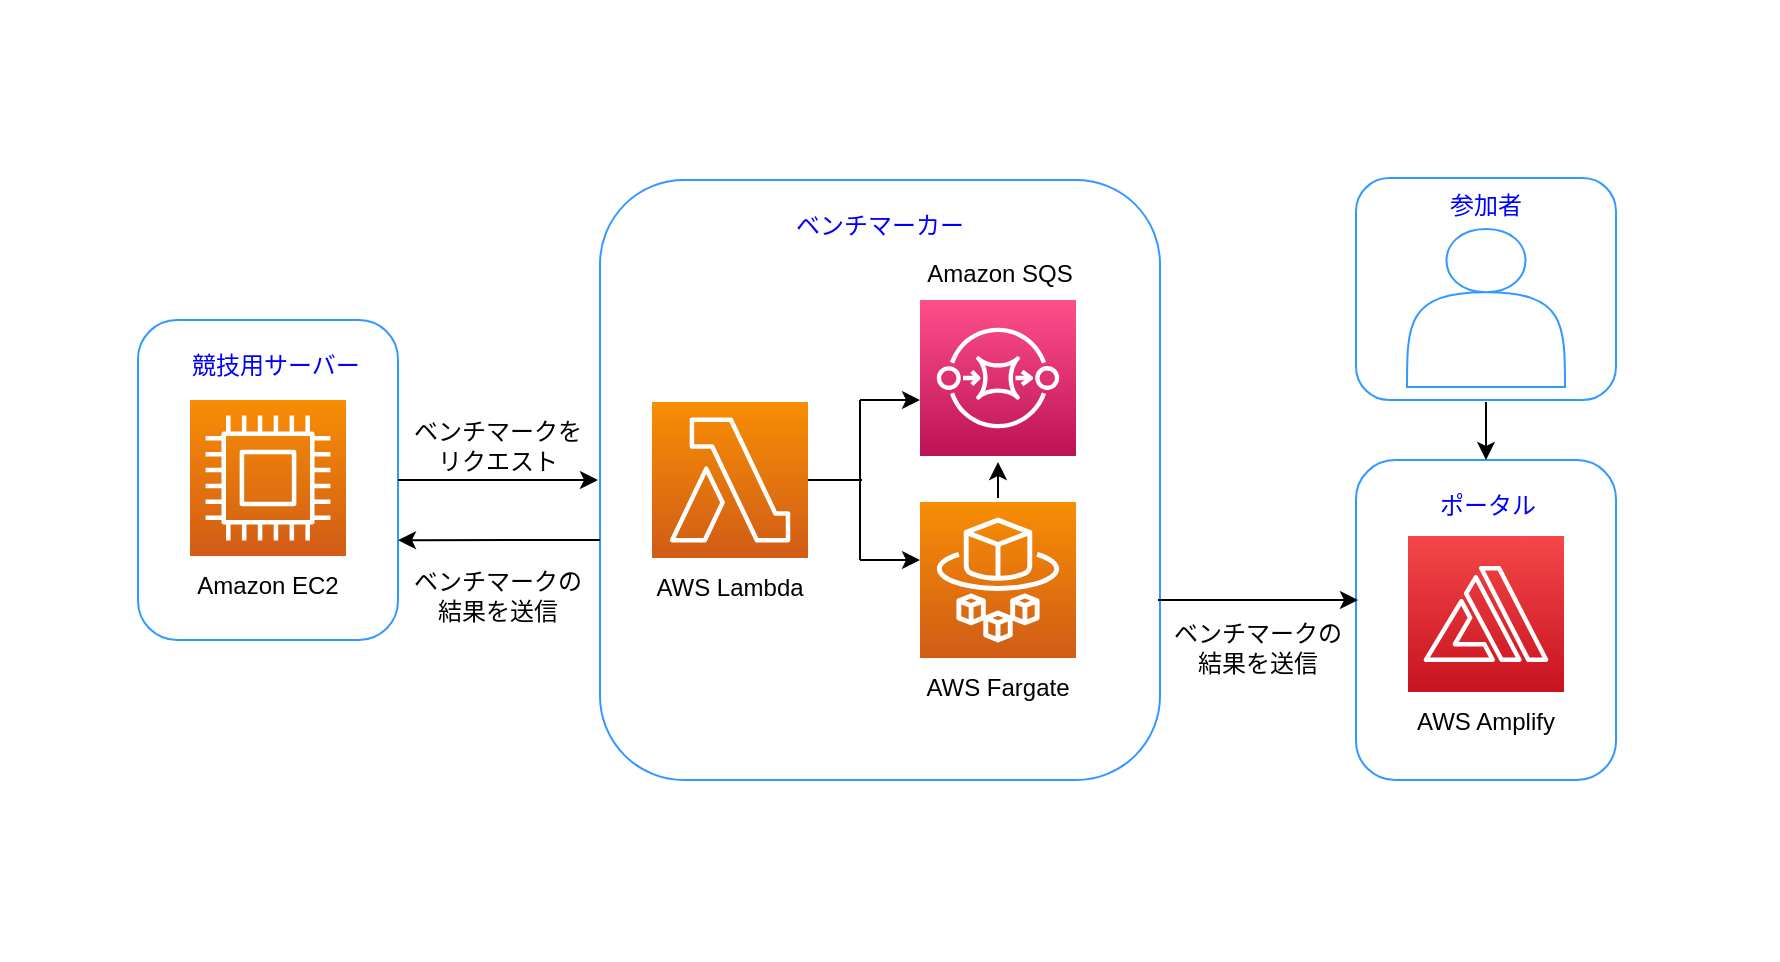 <mxfile>
    <diagram id="STXdUgvK2TSoER9i8NJK" name="ページ1">
        <mxGraphModel dx="994" dy="918" grid="0" gridSize="10" guides="1" tooltips="1" connect="1" arrows="1" fold="1" page="0" pageScale="1" pageWidth="827" pageHeight="1169" background="#ffffff" math="0" shadow="0">
            <root>
                <mxCell id="0"/>
                <mxCell id="1" parent="0"/>
                <mxCell id="56" value="" style="rounded=1;whiteSpace=wrap;html=1;labelBackgroundColor=none;labelBorderColor=#0000FF;strokeColor=#3399FF;fontColor=default;fillColor=none;" vertex="1" parent="1">
                    <mxGeometry x="-110" y="160" width="130" height="160" as="geometry"/>
                </mxCell>
                <mxCell id="111" value="" style="rounded=1;whiteSpace=wrap;html=1;labelBackgroundColor=none;labelBorderColor=#0000FF;strokeColor=#3399FF;fontColor=default;fillColor=none;" vertex="1" parent="1">
                    <mxGeometry x="499" y="230" width="130" height="160" as="geometry"/>
                </mxCell>
                <mxCell id="114" value="" style="swimlane;startSize=0;labelBackgroundColor=none;labelBorderColor=#0000FF;strokeColor=none;fontFamily=Helvetica;fontColor=default;fillColor=none;html=1;" vertex="1" parent="1">
                    <mxGeometry x="-179" width="889" height="480" as="geometry"/>
                </mxCell>
                <mxCell id="118" value="" style="rounded=1;whiteSpace=wrap;html=1;labelBackgroundColor=none;labelBorderColor=#0000FF;strokeColor=#3399FF;fontColor=default;fillColor=none;" vertex="1" parent="114">
                    <mxGeometry x="300" y="90" width="280" height="300" as="geometry"/>
                </mxCell>
                <mxCell id="3" value="" style="points=[[0,0,0],[0.25,0,0],[0.5,0,0],[0.75,0,0],[1,0,0],[0,1,0],[0.25,1,0],[0.5,1,0],[0.75,1,0],[1,1,0],[0,0.25,0],[0,0.5,0],[0,0.75,0],[1,0.25,0],[1,0.5,0],[1,0.75,0]];outlineConnect=0;fontColor=#232F3E;gradientColor=#F78E04;gradientDirection=north;fillColor=#D05C17;strokeColor=#ffffff;dashed=0;verticalLabelPosition=bottom;verticalAlign=top;align=center;html=1;fontSize=12;fontStyle=0;aspect=fixed;shape=mxgraph.aws4.resourceIcon;resIcon=mxgraph.aws4.lambda;" vertex="1" parent="114">
                    <mxGeometry x="326" y="201" width="78" height="78" as="geometry"/>
                </mxCell>
                <mxCell id="87" value="" style="endArrow=classic;html=1;strokeColor=#000000;fontFamily=Helvetica;fontColor=default;" edge="1" parent="114">
                    <mxGeometry width="50" height="50" relative="1" as="geometry">
                        <mxPoint x="430" y="280" as="sourcePoint"/>
                        <mxPoint x="460" y="280" as="targetPoint"/>
                    </mxGeometry>
                </mxCell>
                <mxCell id="51" value="ベンチマーカー" style="rounded=0;fillColor=none;fontColor=#0000FF;strokeColor=none;whiteSpace=wrap;html=1;labelBackgroundColor=none;fontFamily=Helvetica;" vertex="1" parent="114">
                    <mxGeometry x="385" y="98" width="110" height="30" as="geometry"/>
                </mxCell>
                <mxCell id="95" value="" style="endArrow=classic;html=1;strokeColor=#000000;fontFamily=Helvetica;fontColor=default;entryX=0.5;entryY=1;entryDx=0;entryDy=0;" edge="1" parent="114">
                    <mxGeometry width="50" height="50" relative="1" as="geometry">
                        <mxPoint x="499" y="249" as="sourcePoint"/>
                        <mxPoint x="499" y="231" as="targetPoint"/>
                    </mxGeometry>
                </mxCell>
                <mxCell id="48" value="" style="sketch=0;points=[[0,0,0],[0.25,0,0],[0.5,0,0],[0.75,0,0],[1,0,0],[0,1,0],[0.25,1,0],[0.5,1,0],[0.75,1,0],[1,1,0],[0,0.25,0],[0,0.5,0],[0,0.75,0],[1,0.25,0],[1,0.5,0],[1,0.75,0]];outlineConnect=0;fontColor=#232F3E;gradientColor=#F78E04;gradientDirection=north;fillColor=#D05C17;strokeColor=#ffffff;dashed=0;verticalLabelPosition=bottom;verticalAlign=top;align=center;html=1;fontSize=12;fontStyle=0;aspect=fixed;shape=mxgraph.aws4.resourceIcon;resIcon=mxgraph.aws4.fargate;labelBackgroundColor=none;labelBorderColor=#0000FF;fontFamily=Helvetica;" vertex="1" parent="114">
                    <mxGeometry x="460" y="251" width="78" height="78" as="geometry"/>
                </mxCell>
                <mxCell id="5" value="" style="points=[[0,0,0],[0.25,0,0],[0.5,0,0],[0.75,0,0],[1,0,0],[0,1,0],[0.25,1,0],[0.5,1,0],[0.75,1,0],[1,1,0],[0,0.25,0],[0,0.5,0],[0,0.75,0],[1,0.25,0],[1,0.5,0],[1,0.75,0]];outlineConnect=0;fontColor=#232F3E;gradientColor=#FF4F8B;gradientDirection=north;fillColor=#BC1356;strokeColor=#ffffff;dashed=0;verticalLabelPosition=bottom;verticalAlign=top;align=center;html=1;fontSize=12;fontStyle=0;aspect=fixed;shape=mxgraph.aws4.resourceIcon;resIcon=mxgraph.aws4.sqs;" vertex="1" parent="114">
                    <mxGeometry x="460" y="150" width="78" height="78" as="geometry"/>
                </mxCell>
                <mxCell id="52" value="AWS Fargate" style="rounded=0;whiteSpace=wrap;html=1;fillColor=none;fontColor=#000000;strokeColor=none;" vertex="1" parent="114">
                    <mxGeometry x="444" y="329" width="110" height="30" as="geometry"/>
                </mxCell>
                <mxCell id="45" value="Amazon SQS" style="rounded=0;whiteSpace=wrap;html=1;fillColor=none;fontColor=#000000;strokeColor=none;" vertex="1" parent="114">
                    <mxGeometry x="445" y="122" width="110" height="30" as="geometry"/>
                </mxCell>
                <mxCell id="123" value="" style="endArrow=classic;html=1;strokeColor=#000000;fontFamily=Helvetica;fontColor=default;exitX=1;exitY=0.5;exitDx=0;exitDy=0;entryX=1;entryY=0.688;entryDx=0;entryDy=0;entryPerimeter=0;" edge="1" parent="114" target="56">
                    <mxGeometry width="50" height="50" relative="1" as="geometry">
                        <mxPoint x="300" y="270" as="sourcePoint"/>
                        <mxPoint x="230" y="270" as="targetPoint"/>
                    </mxGeometry>
                </mxCell>
                <mxCell id="125" value="ベンチマークの&lt;br&gt;結果を送信" style="rounded=0;whiteSpace=wrap;html=1;fillColor=none;fontColor=#000000;strokeColor=none;" vertex="1" parent="114">
                    <mxGeometry x="569" y="294" width="120" height="60" as="geometry"/>
                </mxCell>
                <mxCell id="41" value="AWS Lambda" style="rounded=0;whiteSpace=wrap;html=1;fillColor=none;fontColor=#000000;strokeColor=none;" vertex="1" parent="114">
                    <mxGeometry x="310" y="279" width="110" height="30" as="geometry"/>
                </mxCell>
                <mxCell id="36" value="競技用サーバー" style="rounded=0;whiteSpace=wrap;html=1;fillColor=none;fontColor=#0000FF;strokeColor=none;" vertex="1" parent="114">
                    <mxGeometry x="83" y="168" width="110" height="30" as="geometry"/>
                </mxCell>
                <mxCell id="60" value="ポータル" style="rounded=0;fillColor=none;fontColor=#0000FF;strokeColor=none;whiteSpace=wrap;html=1;labelBackgroundColor=none;fontFamily=Helvetica;" vertex="1" parent="114">
                    <mxGeometry x="689" y="238" width="110" height="30" as="geometry"/>
                </mxCell>
                <mxCell id="61" value="AWS Amplify" style="rounded=0;whiteSpace=wrap;html=1;fillColor=none;fontColor=#000000;strokeColor=none;" vertex="1" parent="1">
                    <mxGeometry x="509" y="346" width="110" height="30" as="geometry"/>
                </mxCell>
                <mxCell id="67" value="" style="rounded=1;whiteSpace=wrap;html=1;labelBackgroundColor=none;labelBorderColor=#0000FF;strokeColor=#3399FF;fontColor=default;fillColor=none;" vertex="1" parent="1">
                    <mxGeometry x="499" y="89" width="130" height="111" as="geometry"/>
                </mxCell>
                <mxCell id="2" value="" style="points=[[0,0,0],[0.25,0,0],[0.5,0,0],[0.75,0,0],[1,0,0],[0,1,0],[0.25,1,0],[0.5,1,0],[0.75,1,0],[1,1,0],[0,0.25,0],[0,0.5,0],[0,0.75,0],[1,0.25,0],[1,0.5,0],[1,0.75,0]];outlineConnect=0;fontColor=#232F3E;gradientColor=#F78E04;gradientDirection=north;fillColor=#D05C17;strokeColor=#ffffff;dashed=0;verticalLabelPosition=bottom;verticalAlign=top;align=center;html=1;fontSize=12;fontStyle=0;aspect=fixed;shape=mxgraph.aws4.resourceIcon;resIcon=mxgraph.aws4.compute;" vertex="1" parent="1">
                    <mxGeometry x="-84" y="200" width="78" height="78" as="geometry"/>
                </mxCell>
                <mxCell id="10" value="ベンチマークを&lt;br&gt;リクエスト" style="rounded=0;whiteSpace=wrap;html=1;fillColor=none;fontColor=#000000;strokeColor=none;" vertex="1" parent="1">
                    <mxGeometry x="10" y="193" width="120" height="60" as="geometry"/>
                </mxCell>
                <mxCell id="37" value="Amazon EC2" style="rounded=0;whiteSpace=wrap;html=1;fillColor=none;fontColor=#000000;strokeColor=none;" vertex="1" parent="1">
                    <mxGeometry x="-100" y="278" width="110" height="30" as="geometry"/>
                </mxCell>
                <mxCell id="46" value="" style="sketch=0;points=[[0,0,0],[0.25,0,0],[0.5,0,0],[0.75,0,0],[1,0,0],[0,1,0],[0.25,1,0],[0.5,1,0],[0.75,1,0],[1,1,0],[0,0.25,0],[0,0.5,0],[0,0.75,0],[1,0.25,0],[1,0.5,0],[1,0.75,0]];outlineConnect=0;fontColor=#232F3E;gradientColor=#F54749;gradientDirection=north;fillColor=#C7131F;strokeColor=#ffffff;dashed=0;verticalLabelPosition=bottom;verticalAlign=top;align=center;html=1;fontSize=12;fontStyle=0;aspect=fixed;shape=mxgraph.aws4.resourceIcon;resIcon=mxgraph.aws4.amplify;labelBackgroundColor=none;labelBorderColor=#0000FF;fontFamily=Helvetica;" vertex="1" parent="1">
                    <mxGeometry x="525" y="268" width="78" height="78" as="geometry"/>
                </mxCell>
                <mxCell id="63" value="" style="shape=actor;whiteSpace=wrap;html=1;labelBackgroundColor=none;labelBorderColor=#0000FF;strokeColor=#3399FF;fontFamily=Helvetica;fontColor=default;fillColor=none;" vertex="1" parent="1">
                    <mxGeometry x="524.5" y="114.5" width="79" height="79" as="geometry"/>
                </mxCell>
                <mxCell id="65" value="参加者" style="rounded=0;fillColor=none;fontColor=#0000FF;strokeColor=none;whiteSpace=wrap;html=1;labelBackgroundColor=none;fontFamily=Helvetica;" vertex="1" parent="1">
                    <mxGeometry x="509" y="88" width="110" height="30" as="geometry"/>
                </mxCell>
                <mxCell id="83" value="" style="endArrow=none;html=1;strokeColor=#000000;fontFamily=Helvetica;fontColor=default;" edge="1" parent="1">
                    <mxGeometry width="50" height="50" relative="1" as="geometry">
                        <mxPoint x="225" y="240" as="sourcePoint"/>
                        <mxPoint x="252" y="240" as="targetPoint"/>
                    </mxGeometry>
                </mxCell>
                <mxCell id="84" value="" style="endArrow=none;html=1;strokeColor=#000000;fontFamily=Helvetica;fontColor=default;" edge="1" parent="1">
                    <mxGeometry width="50" height="50" relative="1" as="geometry">
                        <mxPoint x="251" y="280" as="sourcePoint"/>
                        <mxPoint x="251" y="200" as="targetPoint"/>
                    </mxGeometry>
                </mxCell>
                <mxCell id="99" value="" style="endArrow=classic;html=1;strokeColor=#000000;fontFamily=Helvetica;fontColor=default;exitX=1;exitY=0.5;exitDx=0;exitDy=0;" edge="1" parent="1" source="56">
                    <mxGeometry width="50" height="50" relative="1" as="geometry">
                        <mxPoint x="123" y="140" as="sourcePoint"/>
                        <mxPoint x="120" y="240" as="targetPoint"/>
                    </mxGeometry>
                </mxCell>
                <mxCell id="105" value="" style="endArrow=classic;html=1;strokeColor=#000000;fontFamily=Helvetica;fontColor=default;" edge="1" parent="1">
                    <mxGeometry width="50" height="50" relative="1" as="geometry">
                        <mxPoint x="564" y="201" as="sourcePoint"/>
                        <mxPoint x="564" y="230" as="targetPoint"/>
                    </mxGeometry>
                </mxCell>
                <mxCell id="116" value="" style="endArrow=classic;html=1;strokeColor=#000000;fontFamily=Helvetica;fontColor=default;" edge="1" parent="1">
                    <mxGeometry width="50" height="50" relative="1" as="geometry">
                        <mxPoint x="251" y="200" as="sourcePoint"/>
                        <mxPoint x="281" y="200" as="targetPoint"/>
                    </mxGeometry>
                </mxCell>
                <mxCell id="120" value="" style="endArrow=classic;html=1;strokeColor=#000000;fontFamily=Helvetica;fontColor=default;exitX=1;exitY=0.5;exitDx=0;exitDy=0;" edge="1" parent="1">
                    <mxGeometry width="50" height="50" relative="1" as="geometry">
                        <mxPoint x="400" y="300" as="sourcePoint"/>
                        <mxPoint x="500" y="300" as="targetPoint"/>
                    </mxGeometry>
                </mxCell>
                <mxCell id="124" value="ベンチマークの&lt;br&gt;結果を送信" style="rounded=0;whiteSpace=wrap;html=1;fillColor=none;fontColor=#000000;strokeColor=none;" vertex="1" parent="1">
                    <mxGeometry x="10" y="268" width="120" height="60" as="geometry"/>
                </mxCell>
            </root>
        </mxGraphModel>
    </diagram>
</mxfile>

